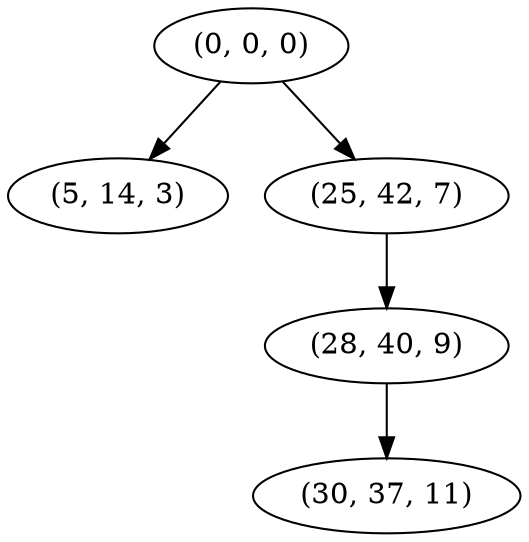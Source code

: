 digraph tree {
    "(0, 0, 0)";
    "(5, 14, 3)";
    "(25, 42, 7)";
    "(28, 40, 9)";
    "(30, 37, 11)";
    "(0, 0, 0)" -> "(5, 14, 3)";
    "(0, 0, 0)" -> "(25, 42, 7)";
    "(25, 42, 7)" -> "(28, 40, 9)";
    "(28, 40, 9)" -> "(30, 37, 11)";
}
